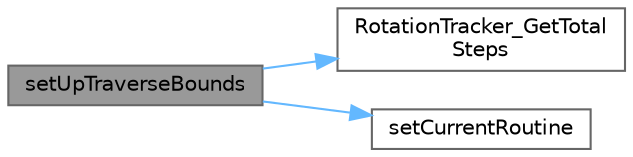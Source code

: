 digraph "setUpTraverseBounds"
{
 // LATEX_PDF_SIZE
  bgcolor="transparent";
  edge [fontname=Helvetica,fontsize=10,labelfontname=Helvetica,labelfontsize=10];
  node [fontname=Helvetica,fontsize=10,shape=box,height=0.2,width=0.4];
  rankdir="LR";
  Node1 [id="Node000001",label="setUpTraverseBounds",height=0.2,width=0.4,color="gray40", fillcolor="grey60", style="filled", fontcolor="black",tooltip="Sets up the traverse bounds for the system."];
  Node1 -> Node2 [id="edge1_Node000001_Node000002",color="steelblue1",style="solid",tooltip=" "];
  Node2 [id="Node000002",label="RotationTracker_GetTotal\lSteps",height=0.2,width=0.4,color="grey40", fillcolor="white", style="filled",URL="$i2c_sensor_lib_8cpp.html#ae552719d934a8071bcf983470772066a",tooltip="Gets the total steps tracked by the rotation tracker."];
  Node1 -> Node3 [id="edge2_Node000001_Node000003",color="steelblue1",style="solid",tooltip=" "];
  Node3 [id="Node000003",label="setCurrentRoutine",height=0.2,width=0.4,color="grey40", fillcolor="white", style="filled",URL="$plunger_8cpp.html#a5a5afd31d142591f6fb3bf9b1daddee0",tooltip="Sets the current routine of the system."];
}
